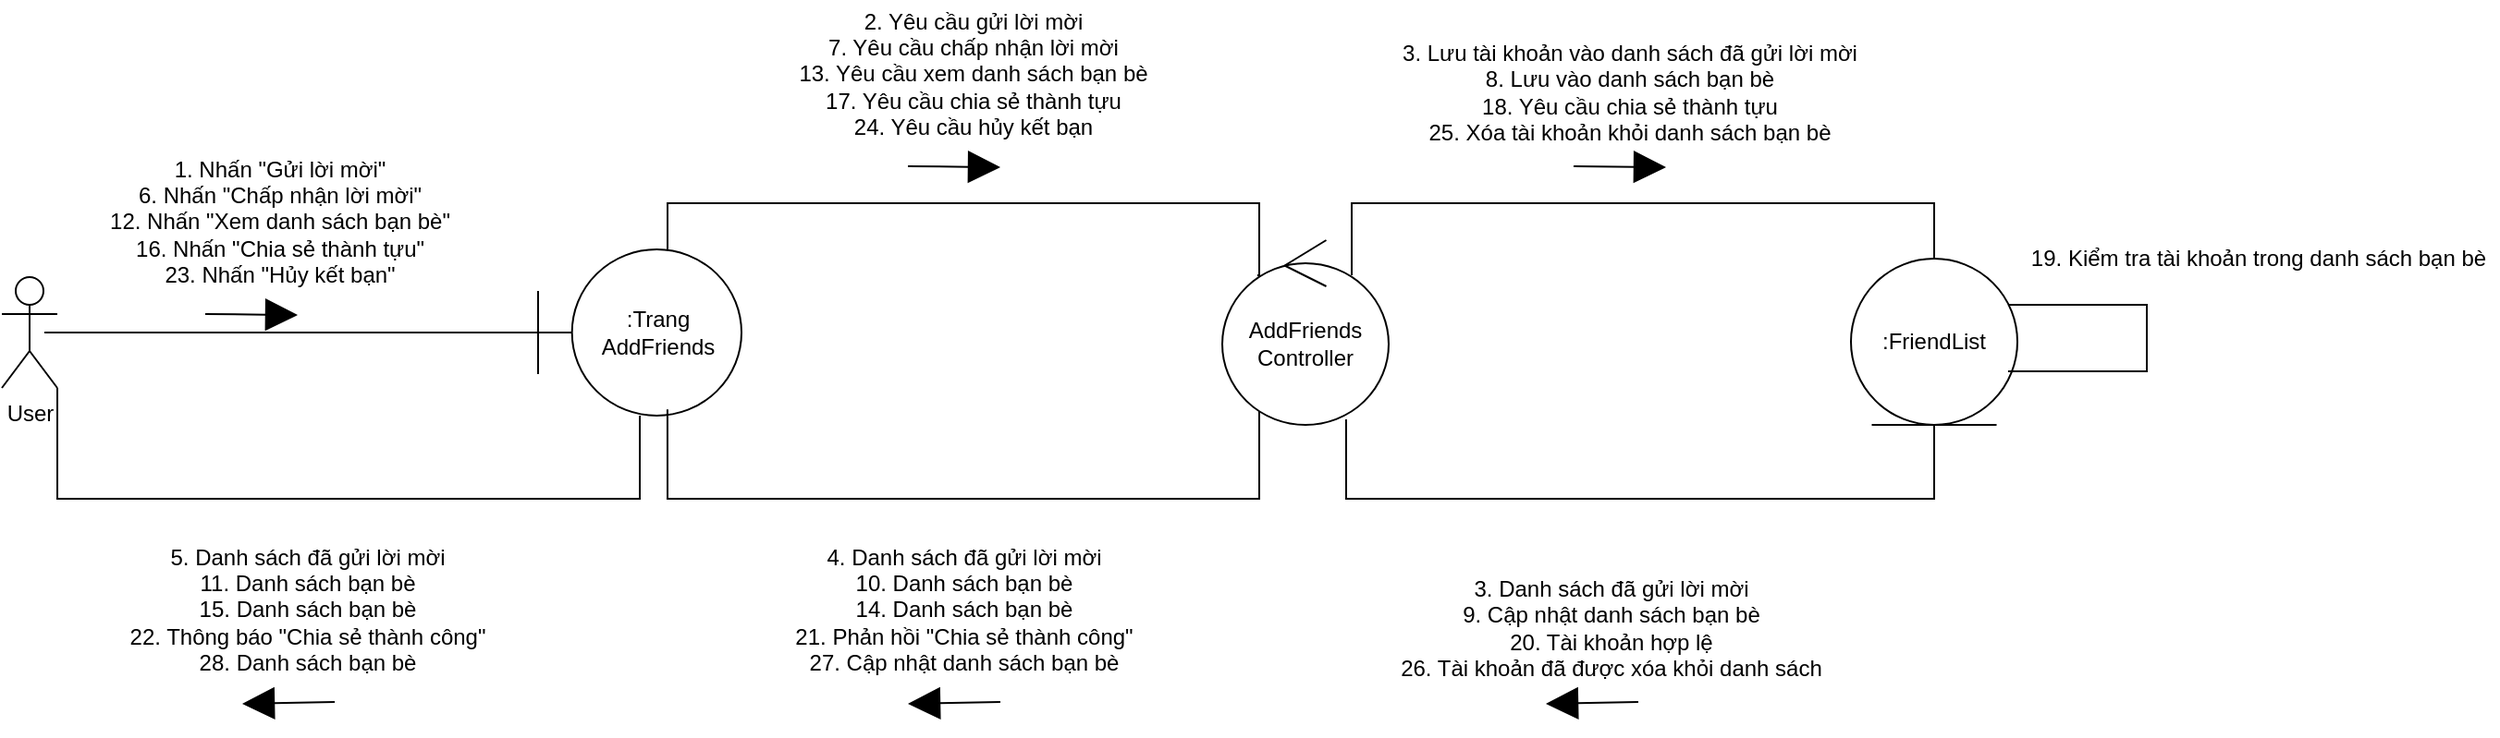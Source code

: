 <mxfile version="13.9.8" type="google"><diagram id="TDtBelw6nBB3wdXNrHYu" name="Page-1"><mxGraphModel dx="868" dy="482" grid="1" gridSize="10" guides="1" tooltips="1" connect="1" arrows="1" fold="1" page="1" pageScale="1" pageWidth="850" pageHeight="1100" math="0" shadow="0"><root><mxCell id="0"/><mxCell id="1" parent="0"/><mxCell id="rRBqR4DEYG38ZBFCxEoa-1" value="User" style="shape=umlActor;verticalLabelPosition=bottom;verticalAlign=top;html=1;outlineConnect=0;" vertex="1" parent="1"><mxGeometry x="40" y="200" width="30" height="60" as="geometry"/></mxCell><mxCell id="rRBqR4DEYG38ZBFCxEoa-13" value="" style="endArrow=none;html=1;exitX=0.767;exitY=0.5;exitDx=0;exitDy=0;exitPerimeter=0;entryX=0.036;entryY=0.5;entryDx=0;entryDy=0;entryPerimeter=0;" edge="1" parent="1" source="rRBqR4DEYG38ZBFCxEoa-1" target="rRBqR4DEYG38ZBFCxEoa-22"><mxGeometry width="50" height="50" relative="1" as="geometry"><mxPoint x="500" y="340" as="sourcePoint"/><mxPoint x="258" y="230" as="targetPoint"/></mxGeometry></mxCell><mxCell id="rRBqR4DEYG38ZBFCxEoa-29" style="edgeStyle=orthogonalEdgeStyle;rounded=0;jumpSize=6;orthogonalLoop=1;jettySize=auto;html=1;startSize=6;endArrow=none;endFill=0;endSize=15;strokeWidth=1;entryX=0.211;entryY=0.19;entryDx=0;entryDy=0;entryPerimeter=0;" edge="1" parent="1" source="rRBqR4DEYG38ZBFCxEoa-22" target="rRBqR4DEYG38ZBFCxEoa-23"><mxGeometry relative="1" as="geometry"><Array as="points"><mxPoint x="400" y="160"/><mxPoint x="720" y="160"/></Array></mxGeometry></mxCell><mxCell id="rRBqR4DEYG38ZBFCxEoa-43" style="edgeStyle=orthogonalEdgeStyle;rounded=0;jumpSize=6;orthogonalLoop=1;jettySize=auto;html=1;startSize=6;endArrow=none;endFill=0;endSize=15;strokeWidth=1;" edge="1" parent="1" source="rRBqR4DEYG38ZBFCxEoa-22" target="rRBqR4DEYG38ZBFCxEoa-1"><mxGeometry relative="1" as="geometry"><Array as="points"><mxPoint x="385" y="320"/><mxPoint x="70" y="320"/></Array></mxGeometry></mxCell><mxCell id="rRBqR4DEYG38ZBFCxEoa-22" value=":Trang&lt;br&gt;AddFriends" style="shape=umlBoundary;whiteSpace=wrap;html=1;" vertex="1" parent="1"><mxGeometry x="330" y="185" width="110" height="90" as="geometry"/></mxCell><mxCell id="rRBqR4DEYG38ZBFCxEoa-34" style="edgeStyle=orthogonalEdgeStyle;rounded=0;jumpSize=6;orthogonalLoop=1;jettySize=auto;html=1;entryX=0.5;entryY=0;entryDx=0;entryDy=0;startSize=6;endArrow=none;endFill=0;endSize=15;strokeWidth=1;exitX=0.778;exitY=0.19;exitDx=0;exitDy=0;exitPerimeter=0;" edge="1" parent="1" source="rRBqR4DEYG38ZBFCxEoa-23" target="rRBqR4DEYG38ZBFCxEoa-24"><mxGeometry relative="1" as="geometry"><Array as="points"><mxPoint x="770" y="160"/><mxPoint x="1085" y="160"/></Array></mxGeometry></mxCell><mxCell id="rRBqR4DEYG38ZBFCxEoa-38" style="edgeStyle=orthogonalEdgeStyle;rounded=0;jumpSize=6;orthogonalLoop=1;jettySize=auto;html=1;entryX=0.636;entryY=0.962;entryDx=0;entryDy=0;entryPerimeter=0;startSize=6;endArrow=none;endFill=0;endSize=15;strokeWidth=1;" edge="1" parent="1" source="rRBqR4DEYG38ZBFCxEoa-23" target="rRBqR4DEYG38ZBFCxEoa-22"><mxGeometry relative="1" as="geometry"><Array as="points"><mxPoint x="720" y="320"/><mxPoint x="400" y="320"/></Array></mxGeometry></mxCell><mxCell id="rRBqR4DEYG38ZBFCxEoa-23" value="AddFriends&lt;br&gt;Controller" style="ellipse;shape=umlControl;whiteSpace=wrap;html=1;" vertex="1" parent="1"><mxGeometry x="700" y="180" width="90" height="100" as="geometry"/></mxCell><mxCell id="rRBqR4DEYG38ZBFCxEoa-37" style="edgeStyle=orthogonalEdgeStyle;rounded=0;jumpSize=6;orthogonalLoop=1;jettySize=auto;html=1;exitX=0.5;exitY=1;exitDx=0;exitDy=0;entryX=0.744;entryY=0.97;entryDx=0;entryDy=0;entryPerimeter=0;startSize=6;endArrow=none;endFill=0;endSize=15;strokeWidth=1;" edge="1" parent="1" source="rRBqR4DEYG38ZBFCxEoa-24" target="rRBqR4DEYG38ZBFCxEoa-23"><mxGeometry relative="1" as="geometry"><Array as="points"><mxPoint x="1085" y="320"/><mxPoint x="767" y="320"/></Array></mxGeometry></mxCell><mxCell id="rRBqR4DEYG38ZBFCxEoa-24" value=":FriendList" style="ellipse;shape=umlEntity;whiteSpace=wrap;html=1;" vertex="1" parent="1"><mxGeometry x="1040" y="190" width="90" height="90" as="geometry"/></mxCell><mxCell id="rRBqR4DEYG38ZBFCxEoa-30" value="" style="endArrow=block;html=1;endSize=15;endFill=1;" edge="1" parent="1"><mxGeometry x="0.188" y="30" width="50" height="50" relative="1" as="geometry"><mxPoint x="530" y="140" as="sourcePoint"/><mxPoint x="580" y="140.5" as="targetPoint"/><mxPoint as="offset"/></mxGeometry></mxCell><mxCell id="rRBqR4DEYG38ZBFCxEoa-31" value="2. Yêu cầu gửi lời mời&lt;br&gt;7. Yêu cầu chấp nhận lời mời&lt;br&gt;13. Yêu cầu xem danh sách bạn bè&lt;br&gt;17. Yêu cầu chia sẻ thành tựu&lt;br&gt;24. Yêu cầu hủy kết bạn" style="text;html=1;align=center;verticalAlign=middle;resizable=0;points=[];autosize=1;" vertex="1" parent="1"><mxGeometry x="465" y="50" width="200" height="80" as="geometry"/></mxCell><mxCell id="rRBqR4DEYG38ZBFCxEoa-32" value="" style="endArrow=block;html=1;endSize=15;endFill=1;" edge="1" parent="1"><mxGeometry x="0.188" y="30" width="50" height="50" relative="1" as="geometry"><mxPoint x="150" y="220" as="sourcePoint"/><mxPoint x="200" y="220.5" as="targetPoint"/><mxPoint as="offset"/></mxGeometry></mxCell><mxCell id="rRBqR4DEYG38ZBFCxEoa-33" value="1. Nhấn &quot;Gửi lời mời&quot;&lt;br&gt;6. Nhấn &quot;Chấp nhận lời mời&quot;&lt;br&gt;12. Nhấn &quot;Xem danh sách bạn bè&quot;&lt;br&gt;16. Nhấn &quot;Chia sẻ thành tựu&quot;&lt;br&gt;23. Nhấn &quot;Hủy kết bạn&quot;" style="text;html=1;align=center;verticalAlign=middle;resizable=0;points=[];autosize=1;" vertex="1" parent="1"><mxGeometry x="90" y="130" width="200" height="80" as="geometry"/></mxCell><mxCell id="rRBqR4DEYG38ZBFCxEoa-35" value="" style="endArrow=block;html=1;endSize=15;endFill=1;" edge="1" parent="1"><mxGeometry x="0.188" y="30" width="50" height="50" relative="1" as="geometry"><mxPoint x="890" y="140" as="sourcePoint"/><mxPoint x="940" y="140.5" as="targetPoint"/><mxPoint as="offset"/></mxGeometry></mxCell><mxCell id="rRBqR4DEYG38ZBFCxEoa-36" value="3. Lưu tài khoản vào danh sách đã gửi lời mời&lt;br&gt;8. Lưu vào danh sách bạn bè&lt;br&gt;18. Yêu cầu chia sẻ thành tựu&lt;br&gt;25. Xóa tài khoản khỏi danh sách bạn bè" style="text;html=1;align=center;verticalAlign=middle;resizable=0;points=[];autosize=1;" vertex="1" parent="1"><mxGeometry x="790" y="70" width="260" height="60" as="geometry"/></mxCell><mxCell id="rRBqR4DEYG38ZBFCxEoa-47" style="edgeStyle=orthogonalEdgeStyle;rounded=0;jumpSize=6;orthogonalLoop=1;jettySize=auto;html=1;startSize=6;endArrow=none;endFill=0;endSize=15;strokeWidth=1;entryX=0.944;entryY=0.678;entryDx=0;entryDy=0;entryPerimeter=0;exitX=0.944;exitY=0.278;exitDx=0;exitDy=0;exitPerimeter=0;" edge="1" parent="1" source="rRBqR4DEYG38ZBFCxEoa-24" target="rRBqR4DEYG38ZBFCxEoa-24"><mxGeometry relative="1" as="geometry"><mxPoint x="1117" y="200" as="sourcePoint"/><mxPoint x="1130" y="240" as="targetPoint"/><Array as="points"><mxPoint x="1200" y="215"/><mxPoint x="1200" y="251"/></Array></mxGeometry></mxCell><mxCell id="rRBqR4DEYG38ZBFCxEoa-48" value="19. Kiểm tra tài khoản trong danh sách bạn bè" style="text;html=1;align=center;verticalAlign=middle;resizable=0;points=[];autosize=1;" vertex="1" parent="1"><mxGeometry x="1130" y="180" width="260" height="20" as="geometry"/></mxCell><mxCell id="rRBqR4DEYG38ZBFCxEoa-49" value="" style="group" vertex="1" connectable="0" parent="1"><mxGeometry x="460" y="340" width="200" height="91" as="geometry"/></mxCell><mxCell id="rRBqR4DEYG38ZBFCxEoa-40" value="" style="endArrow=block;html=1;endSize=15;endFill=1;" edge="1" parent="rRBqR4DEYG38ZBFCxEoa-49"><mxGeometry x="0.188" y="30" width="50" height="50" relative="1" as="geometry"><mxPoint x="120" y="90" as="sourcePoint"/><mxPoint x="70" y="91" as="targetPoint"/><mxPoint as="offset"/></mxGeometry></mxCell><mxCell id="rRBqR4DEYG38ZBFCxEoa-42" value="4. Danh sách đã gửi lời mời&lt;br&gt;10. Danh sách bạn bè&lt;br&gt;14. Danh sách bạn bè&lt;br&gt;21. Phản hồi &quot;Chia sẻ thành công&quot;&lt;br&gt;27. Cập nhật danh sách bạn bè" style="text;html=1;align=center;verticalAlign=middle;resizable=0;points=[];autosize=1;" vertex="1" parent="rRBqR4DEYG38ZBFCxEoa-49"><mxGeometry width="200" height="80" as="geometry"/></mxCell><mxCell id="rRBqR4DEYG38ZBFCxEoa-50" value="" style="group" vertex="1" connectable="0" parent="1"><mxGeometry x="100" y="340" width="210" height="91" as="geometry"/></mxCell><mxCell id="rRBqR4DEYG38ZBFCxEoa-45" value="" style="endArrow=block;html=1;endSize=15;endFill=1;" edge="1" parent="rRBqR4DEYG38ZBFCxEoa-50"><mxGeometry x="0.188" y="30" width="50" height="50" relative="1" as="geometry"><mxPoint x="120" y="90" as="sourcePoint"/><mxPoint x="70" y="91" as="targetPoint"/><mxPoint as="offset"/></mxGeometry></mxCell><mxCell id="rRBqR4DEYG38ZBFCxEoa-46" value="5. Danh sách đã gửi lời mời&lt;br&gt;11. Danh sách bạn bè&lt;br&gt;15. Danh sách bạn bè&lt;br&gt;22. Thông báo &quot;Chia sẻ thành công&quot;&lt;br&gt;28. Danh sách bạn bè" style="text;html=1;align=center;verticalAlign=middle;resizable=0;points=[];autosize=1;" vertex="1" parent="rRBqR4DEYG38ZBFCxEoa-50"><mxGeometry width="210" height="80" as="geometry"/></mxCell><mxCell id="rRBqR4DEYG38ZBFCxEoa-51" value="" style="group" vertex="1" connectable="0" parent="1"><mxGeometry x="790" y="360" width="240" height="71" as="geometry"/></mxCell><mxCell id="rRBqR4DEYG38ZBFCxEoa-39" value="" style="endArrow=block;html=1;endSize=15;endFill=1;" edge="1" parent="rRBqR4DEYG38ZBFCxEoa-51"><mxGeometry x="0.188" y="30" width="50" height="50" relative="1" as="geometry"><mxPoint x="135" y="70" as="sourcePoint"/><mxPoint x="85" y="71" as="targetPoint"/><mxPoint as="offset"/></mxGeometry></mxCell><mxCell id="rRBqR4DEYG38ZBFCxEoa-41" value="3. Danh sách đã gửi lời mời&lt;br&gt;9. Cập nhật danh sách bạn bè&lt;br&gt;20. Tài khoản hợp lệ&lt;br&gt;26. Tài khoản đã được xóa khỏi danh sách" style="text;html=1;align=center;verticalAlign=middle;resizable=0;points=[];autosize=1;" vertex="1" parent="rRBqR4DEYG38ZBFCxEoa-51"><mxGeometry width="240" height="60" as="geometry"/></mxCell></root></mxGraphModel></diagram></mxfile>